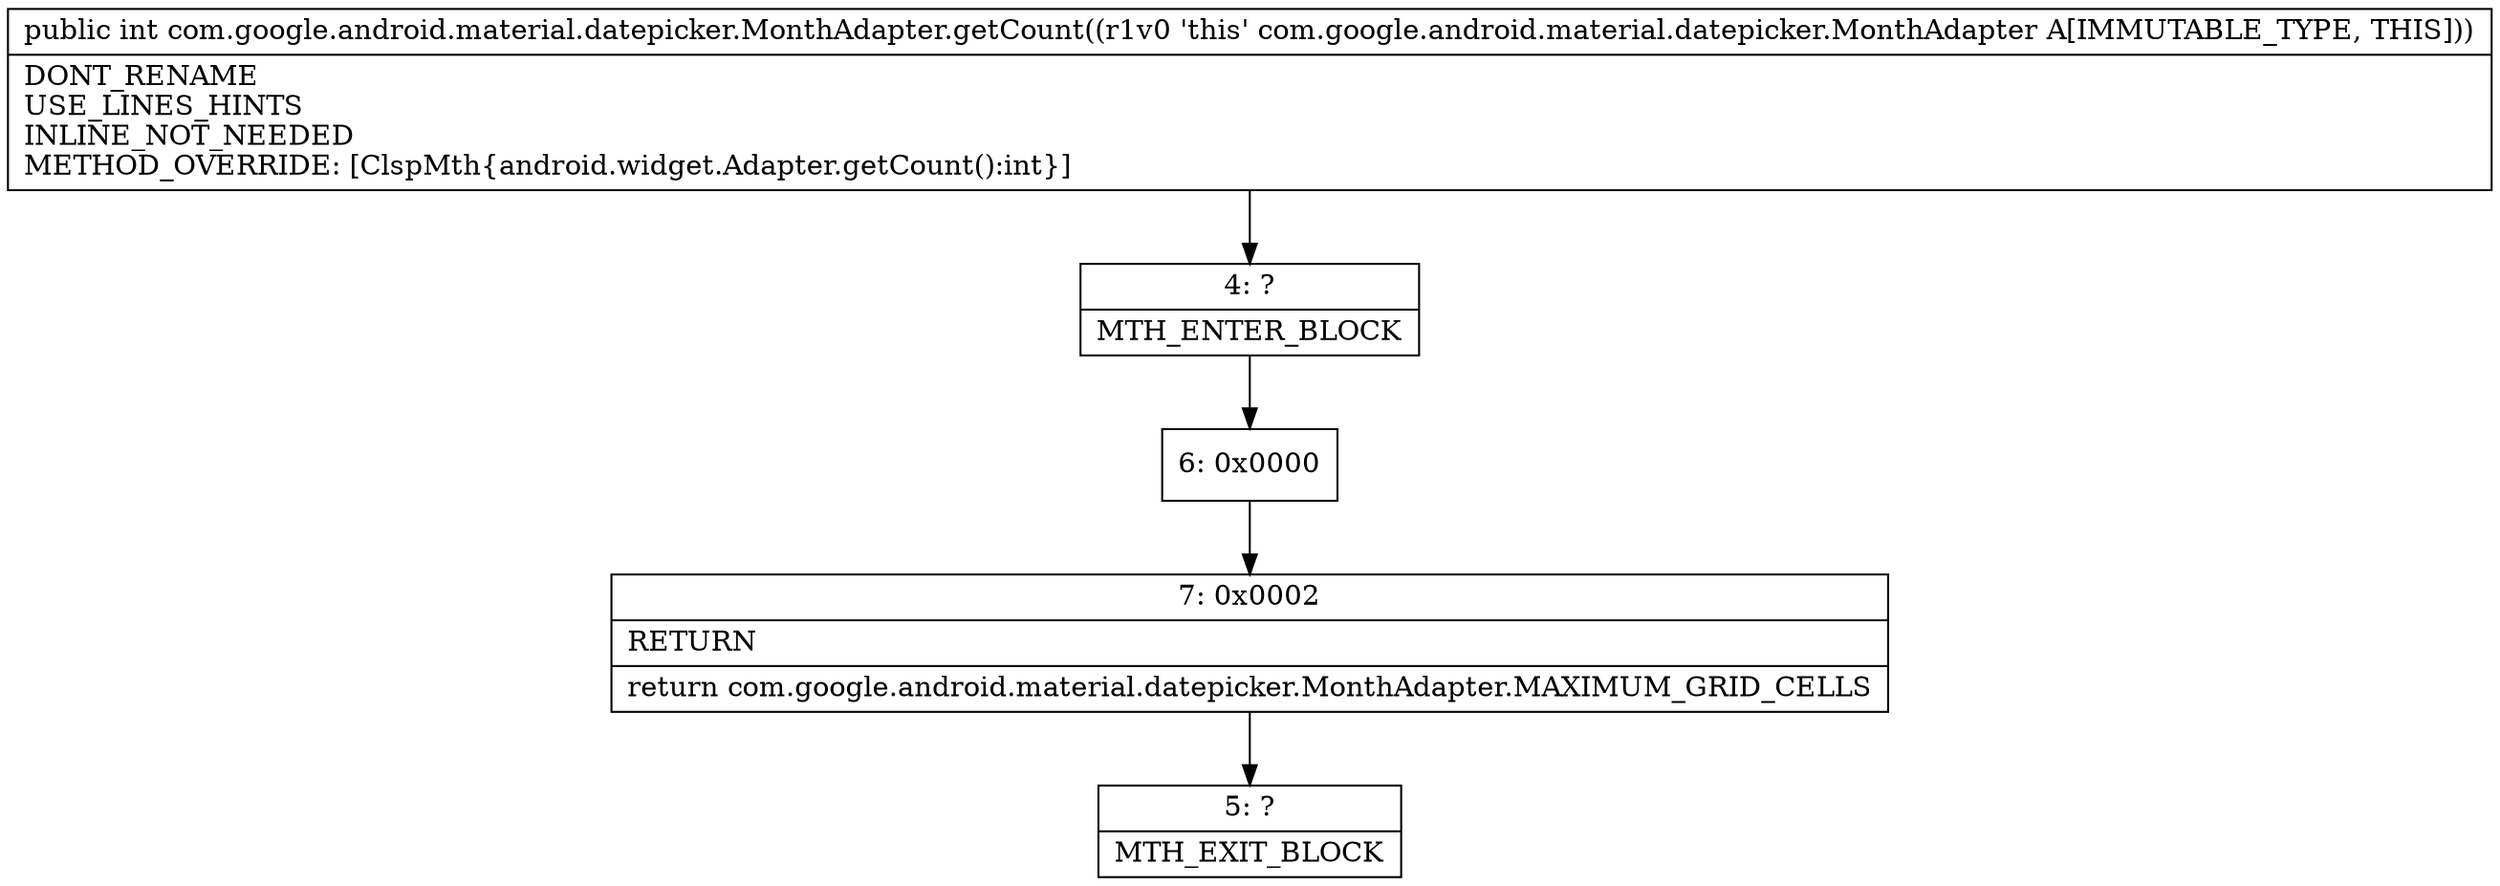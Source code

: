 digraph "CFG forcom.google.android.material.datepicker.MonthAdapter.getCount()I" {
Node_4 [shape=record,label="{4\:\ ?|MTH_ENTER_BLOCK\l}"];
Node_6 [shape=record,label="{6\:\ 0x0000}"];
Node_7 [shape=record,label="{7\:\ 0x0002|RETURN\l|return com.google.android.material.datepicker.MonthAdapter.MAXIMUM_GRID_CELLS\l}"];
Node_5 [shape=record,label="{5\:\ ?|MTH_EXIT_BLOCK\l}"];
MethodNode[shape=record,label="{public int com.google.android.material.datepicker.MonthAdapter.getCount((r1v0 'this' com.google.android.material.datepicker.MonthAdapter A[IMMUTABLE_TYPE, THIS]))  | DONT_RENAME\lUSE_LINES_HINTS\lINLINE_NOT_NEEDED\lMETHOD_OVERRIDE: [ClspMth\{android.widget.Adapter.getCount():int\}]\l}"];
MethodNode -> Node_4;Node_4 -> Node_6;
Node_6 -> Node_7;
Node_7 -> Node_5;
}

